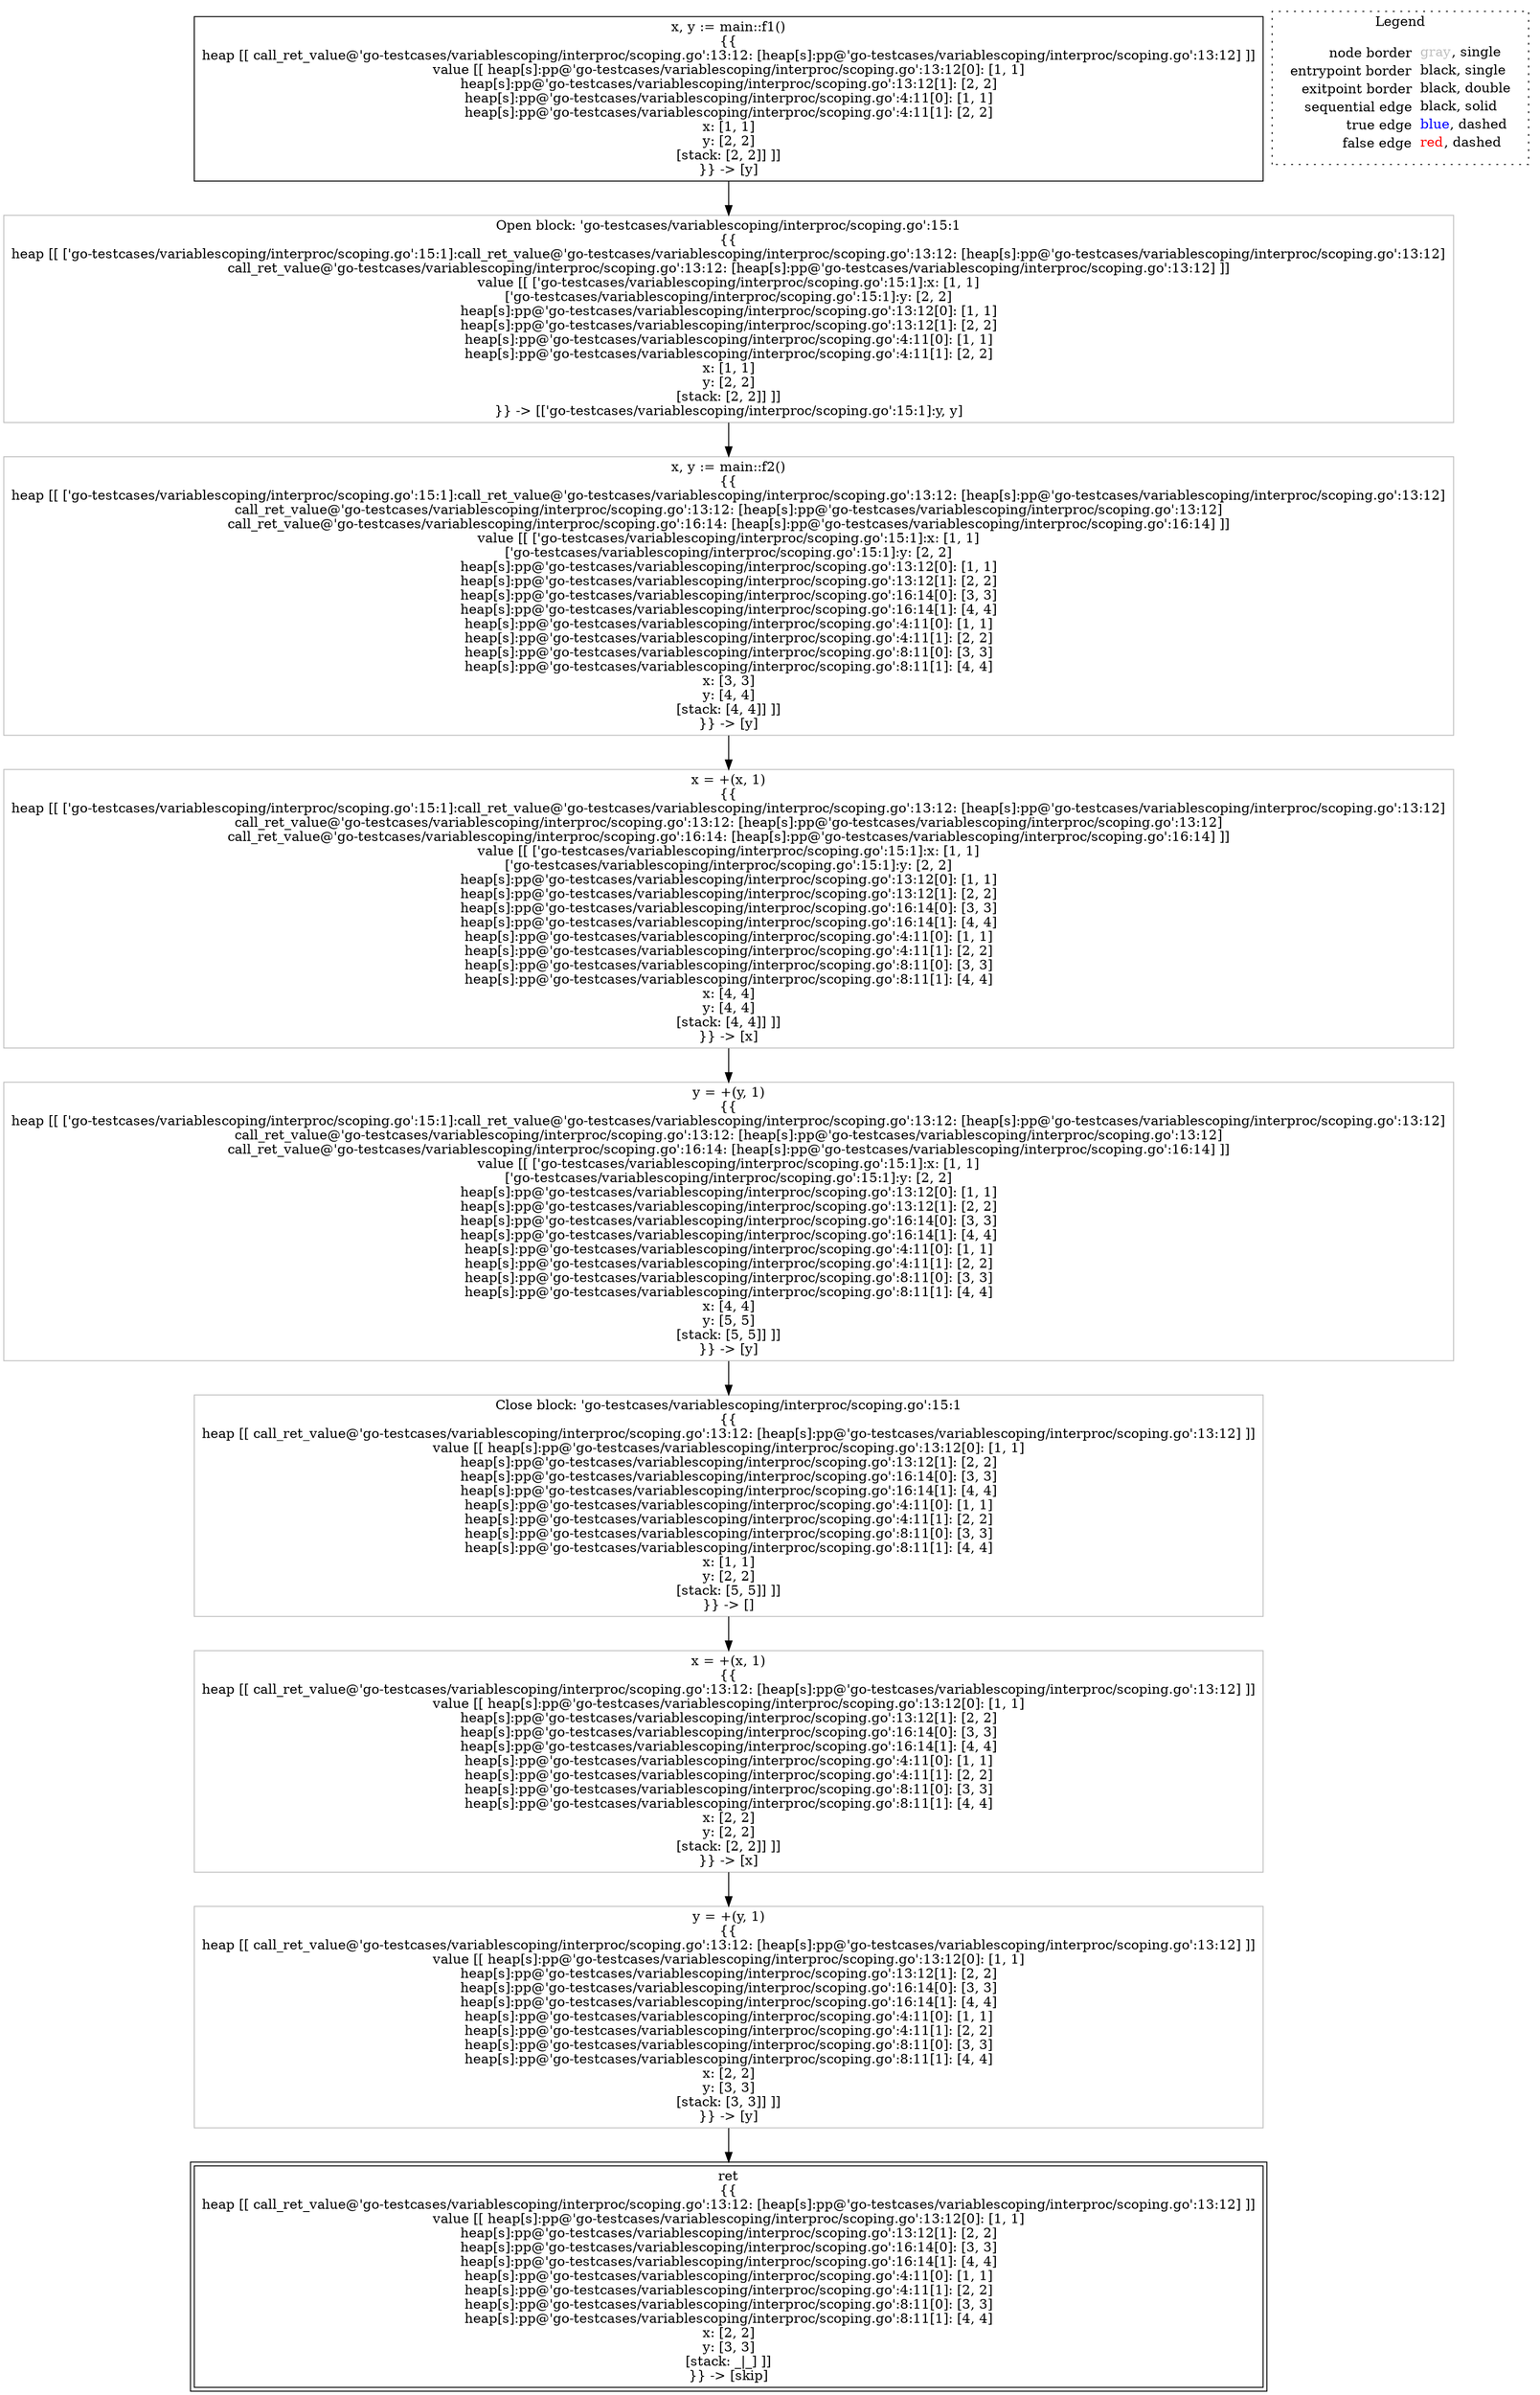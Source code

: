digraph {
	"node0" [shape="rect",color="black",label=<x, y := main::f1()<BR/>{{<BR/>heap [[ call_ret_value@'go-testcases/variablescoping/interproc/scoping.go':13:12: [heap[s]:pp@'go-testcases/variablescoping/interproc/scoping.go':13:12] ]]<BR/>value [[ heap[s]:pp@'go-testcases/variablescoping/interproc/scoping.go':13:12[0]: [1, 1]<BR/>heap[s]:pp@'go-testcases/variablescoping/interproc/scoping.go':13:12[1]: [2, 2]<BR/>heap[s]:pp@'go-testcases/variablescoping/interproc/scoping.go':4:11[0]: [1, 1]<BR/>heap[s]:pp@'go-testcases/variablescoping/interproc/scoping.go':4:11[1]: [2, 2]<BR/>x: [1, 1]<BR/>y: [2, 2]<BR/>[stack: [2, 2]] ]]<BR/>}} -&gt; [y]>];
	"node1" [shape="rect",color="gray",label=<Open block: 'go-testcases/variablescoping/interproc/scoping.go':15:1<BR/>{{<BR/>heap [[ ['go-testcases/variablescoping/interproc/scoping.go':15:1]:call_ret_value@'go-testcases/variablescoping/interproc/scoping.go':13:12: [heap[s]:pp@'go-testcases/variablescoping/interproc/scoping.go':13:12]<BR/>call_ret_value@'go-testcases/variablescoping/interproc/scoping.go':13:12: [heap[s]:pp@'go-testcases/variablescoping/interproc/scoping.go':13:12] ]]<BR/>value [[ ['go-testcases/variablescoping/interproc/scoping.go':15:1]:x: [1, 1]<BR/>['go-testcases/variablescoping/interproc/scoping.go':15:1]:y: [2, 2]<BR/>heap[s]:pp@'go-testcases/variablescoping/interproc/scoping.go':13:12[0]: [1, 1]<BR/>heap[s]:pp@'go-testcases/variablescoping/interproc/scoping.go':13:12[1]: [2, 2]<BR/>heap[s]:pp@'go-testcases/variablescoping/interproc/scoping.go':4:11[0]: [1, 1]<BR/>heap[s]:pp@'go-testcases/variablescoping/interproc/scoping.go':4:11[1]: [2, 2]<BR/>x: [1, 1]<BR/>y: [2, 2]<BR/>[stack: [2, 2]] ]]<BR/>}} -&gt; [['go-testcases/variablescoping/interproc/scoping.go':15:1]:y, y]>];
	"node2" [shape="rect",color="gray",label=<y = +(y, 1)<BR/>{{<BR/>heap [[ call_ret_value@'go-testcases/variablescoping/interproc/scoping.go':13:12: [heap[s]:pp@'go-testcases/variablescoping/interproc/scoping.go':13:12] ]]<BR/>value [[ heap[s]:pp@'go-testcases/variablescoping/interproc/scoping.go':13:12[0]: [1, 1]<BR/>heap[s]:pp@'go-testcases/variablescoping/interproc/scoping.go':13:12[1]: [2, 2]<BR/>heap[s]:pp@'go-testcases/variablescoping/interproc/scoping.go':16:14[0]: [3, 3]<BR/>heap[s]:pp@'go-testcases/variablescoping/interproc/scoping.go':16:14[1]: [4, 4]<BR/>heap[s]:pp@'go-testcases/variablescoping/interproc/scoping.go':4:11[0]: [1, 1]<BR/>heap[s]:pp@'go-testcases/variablescoping/interproc/scoping.go':4:11[1]: [2, 2]<BR/>heap[s]:pp@'go-testcases/variablescoping/interproc/scoping.go':8:11[0]: [3, 3]<BR/>heap[s]:pp@'go-testcases/variablescoping/interproc/scoping.go':8:11[1]: [4, 4]<BR/>x: [2, 2]<BR/>y: [3, 3]<BR/>[stack: [3, 3]] ]]<BR/>}} -&gt; [y]>];
	"node3" [shape="rect",color="gray",label=<y = +(y, 1)<BR/>{{<BR/>heap [[ ['go-testcases/variablescoping/interproc/scoping.go':15:1]:call_ret_value@'go-testcases/variablescoping/interproc/scoping.go':13:12: [heap[s]:pp@'go-testcases/variablescoping/interproc/scoping.go':13:12]<BR/>call_ret_value@'go-testcases/variablescoping/interproc/scoping.go':13:12: [heap[s]:pp@'go-testcases/variablescoping/interproc/scoping.go':13:12]<BR/>call_ret_value@'go-testcases/variablescoping/interproc/scoping.go':16:14: [heap[s]:pp@'go-testcases/variablescoping/interproc/scoping.go':16:14] ]]<BR/>value [[ ['go-testcases/variablescoping/interproc/scoping.go':15:1]:x: [1, 1]<BR/>['go-testcases/variablescoping/interproc/scoping.go':15:1]:y: [2, 2]<BR/>heap[s]:pp@'go-testcases/variablescoping/interproc/scoping.go':13:12[0]: [1, 1]<BR/>heap[s]:pp@'go-testcases/variablescoping/interproc/scoping.go':13:12[1]: [2, 2]<BR/>heap[s]:pp@'go-testcases/variablescoping/interproc/scoping.go':16:14[0]: [3, 3]<BR/>heap[s]:pp@'go-testcases/variablescoping/interproc/scoping.go':16:14[1]: [4, 4]<BR/>heap[s]:pp@'go-testcases/variablescoping/interproc/scoping.go':4:11[0]: [1, 1]<BR/>heap[s]:pp@'go-testcases/variablescoping/interproc/scoping.go':4:11[1]: [2, 2]<BR/>heap[s]:pp@'go-testcases/variablescoping/interproc/scoping.go':8:11[0]: [3, 3]<BR/>heap[s]:pp@'go-testcases/variablescoping/interproc/scoping.go':8:11[1]: [4, 4]<BR/>x: [4, 4]<BR/>y: [5, 5]<BR/>[stack: [5, 5]] ]]<BR/>}} -&gt; [y]>];
	"node4" [shape="rect",color="gray",label=<Close block: 'go-testcases/variablescoping/interproc/scoping.go':15:1<BR/>{{<BR/>heap [[ call_ret_value@'go-testcases/variablescoping/interproc/scoping.go':13:12: [heap[s]:pp@'go-testcases/variablescoping/interproc/scoping.go':13:12] ]]<BR/>value [[ heap[s]:pp@'go-testcases/variablescoping/interproc/scoping.go':13:12[0]: [1, 1]<BR/>heap[s]:pp@'go-testcases/variablescoping/interproc/scoping.go':13:12[1]: [2, 2]<BR/>heap[s]:pp@'go-testcases/variablescoping/interproc/scoping.go':16:14[0]: [3, 3]<BR/>heap[s]:pp@'go-testcases/variablescoping/interproc/scoping.go':16:14[1]: [4, 4]<BR/>heap[s]:pp@'go-testcases/variablescoping/interproc/scoping.go':4:11[0]: [1, 1]<BR/>heap[s]:pp@'go-testcases/variablescoping/interproc/scoping.go':4:11[1]: [2, 2]<BR/>heap[s]:pp@'go-testcases/variablescoping/interproc/scoping.go':8:11[0]: [3, 3]<BR/>heap[s]:pp@'go-testcases/variablescoping/interproc/scoping.go':8:11[1]: [4, 4]<BR/>x: [1, 1]<BR/>y: [2, 2]<BR/>[stack: [5, 5]] ]]<BR/>}} -&gt; []>];
	"node5" [shape="rect",color="black",peripheries="2",label=<ret<BR/>{{<BR/>heap [[ call_ret_value@'go-testcases/variablescoping/interproc/scoping.go':13:12: [heap[s]:pp@'go-testcases/variablescoping/interproc/scoping.go':13:12] ]]<BR/>value [[ heap[s]:pp@'go-testcases/variablescoping/interproc/scoping.go':13:12[0]: [1, 1]<BR/>heap[s]:pp@'go-testcases/variablescoping/interproc/scoping.go':13:12[1]: [2, 2]<BR/>heap[s]:pp@'go-testcases/variablescoping/interproc/scoping.go':16:14[0]: [3, 3]<BR/>heap[s]:pp@'go-testcases/variablescoping/interproc/scoping.go':16:14[1]: [4, 4]<BR/>heap[s]:pp@'go-testcases/variablescoping/interproc/scoping.go':4:11[0]: [1, 1]<BR/>heap[s]:pp@'go-testcases/variablescoping/interproc/scoping.go':4:11[1]: [2, 2]<BR/>heap[s]:pp@'go-testcases/variablescoping/interproc/scoping.go':8:11[0]: [3, 3]<BR/>heap[s]:pp@'go-testcases/variablescoping/interproc/scoping.go':8:11[1]: [4, 4]<BR/>x: [2, 2]<BR/>y: [3, 3]<BR/>[stack: _|_] ]]<BR/>}} -&gt; [skip]>];
	"node6" [shape="rect",color="gray",label=<x = +(x, 1)<BR/>{{<BR/>heap [[ call_ret_value@'go-testcases/variablescoping/interproc/scoping.go':13:12: [heap[s]:pp@'go-testcases/variablescoping/interproc/scoping.go':13:12] ]]<BR/>value [[ heap[s]:pp@'go-testcases/variablescoping/interproc/scoping.go':13:12[0]: [1, 1]<BR/>heap[s]:pp@'go-testcases/variablescoping/interproc/scoping.go':13:12[1]: [2, 2]<BR/>heap[s]:pp@'go-testcases/variablescoping/interproc/scoping.go':16:14[0]: [3, 3]<BR/>heap[s]:pp@'go-testcases/variablescoping/interproc/scoping.go':16:14[1]: [4, 4]<BR/>heap[s]:pp@'go-testcases/variablescoping/interproc/scoping.go':4:11[0]: [1, 1]<BR/>heap[s]:pp@'go-testcases/variablescoping/interproc/scoping.go':4:11[1]: [2, 2]<BR/>heap[s]:pp@'go-testcases/variablescoping/interproc/scoping.go':8:11[0]: [3, 3]<BR/>heap[s]:pp@'go-testcases/variablescoping/interproc/scoping.go':8:11[1]: [4, 4]<BR/>x: [2, 2]<BR/>y: [2, 2]<BR/>[stack: [2, 2]] ]]<BR/>}} -&gt; [x]>];
	"node7" [shape="rect",color="gray",label=<x = +(x, 1)<BR/>{{<BR/>heap [[ ['go-testcases/variablescoping/interproc/scoping.go':15:1]:call_ret_value@'go-testcases/variablescoping/interproc/scoping.go':13:12: [heap[s]:pp@'go-testcases/variablescoping/interproc/scoping.go':13:12]<BR/>call_ret_value@'go-testcases/variablescoping/interproc/scoping.go':13:12: [heap[s]:pp@'go-testcases/variablescoping/interproc/scoping.go':13:12]<BR/>call_ret_value@'go-testcases/variablescoping/interproc/scoping.go':16:14: [heap[s]:pp@'go-testcases/variablescoping/interproc/scoping.go':16:14] ]]<BR/>value [[ ['go-testcases/variablescoping/interproc/scoping.go':15:1]:x: [1, 1]<BR/>['go-testcases/variablescoping/interproc/scoping.go':15:1]:y: [2, 2]<BR/>heap[s]:pp@'go-testcases/variablescoping/interproc/scoping.go':13:12[0]: [1, 1]<BR/>heap[s]:pp@'go-testcases/variablescoping/interproc/scoping.go':13:12[1]: [2, 2]<BR/>heap[s]:pp@'go-testcases/variablescoping/interproc/scoping.go':16:14[0]: [3, 3]<BR/>heap[s]:pp@'go-testcases/variablescoping/interproc/scoping.go':16:14[1]: [4, 4]<BR/>heap[s]:pp@'go-testcases/variablescoping/interproc/scoping.go':4:11[0]: [1, 1]<BR/>heap[s]:pp@'go-testcases/variablescoping/interproc/scoping.go':4:11[1]: [2, 2]<BR/>heap[s]:pp@'go-testcases/variablescoping/interproc/scoping.go':8:11[0]: [3, 3]<BR/>heap[s]:pp@'go-testcases/variablescoping/interproc/scoping.go':8:11[1]: [4, 4]<BR/>x: [4, 4]<BR/>y: [4, 4]<BR/>[stack: [4, 4]] ]]<BR/>}} -&gt; [x]>];
	"node8" [shape="rect",color="gray",label=<x, y := main::f2()<BR/>{{<BR/>heap [[ ['go-testcases/variablescoping/interproc/scoping.go':15:1]:call_ret_value@'go-testcases/variablescoping/interproc/scoping.go':13:12: [heap[s]:pp@'go-testcases/variablescoping/interproc/scoping.go':13:12]<BR/>call_ret_value@'go-testcases/variablescoping/interproc/scoping.go':13:12: [heap[s]:pp@'go-testcases/variablescoping/interproc/scoping.go':13:12]<BR/>call_ret_value@'go-testcases/variablescoping/interproc/scoping.go':16:14: [heap[s]:pp@'go-testcases/variablescoping/interproc/scoping.go':16:14] ]]<BR/>value [[ ['go-testcases/variablescoping/interproc/scoping.go':15:1]:x: [1, 1]<BR/>['go-testcases/variablescoping/interproc/scoping.go':15:1]:y: [2, 2]<BR/>heap[s]:pp@'go-testcases/variablescoping/interproc/scoping.go':13:12[0]: [1, 1]<BR/>heap[s]:pp@'go-testcases/variablescoping/interproc/scoping.go':13:12[1]: [2, 2]<BR/>heap[s]:pp@'go-testcases/variablescoping/interproc/scoping.go':16:14[0]: [3, 3]<BR/>heap[s]:pp@'go-testcases/variablescoping/interproc/scoping.go':16:14[1]: [4, 4]<BR/>heap[s]:pp@'go-testcases/variablescoping/interproc/scoping.go':4:11[0]: [1, 1]<BR/>heap[s]:pp@'go-testcases/variablescoping/interproc/scoping.go':4:11[1]: [2, 2]<BR/>heap[s]:pp@'go-testcases/variablescoping/interproc/scoping.go':8:11[0]: [3, 3]<BR/>heap[s]:pp@'go-testcases/variablescoping/interproc/scoping.go':8:11[1]: [4, 4]<BR/>x: [3, 3]<BR/>y: [4, 4]<BR/>[stack: [4, 4]] ]]<BR/>}} -&gt; [y]>];
	"node1" -> "node8" [color="black"];
	"node2" -> "node5" [color="black"];
	"node3" -> "node4" [color="black"];
	"node4" -> "node6" [color="black"];
	"node0" -> "node1" [color="black"];
	"node6" -> "node2" [color="black"];
	"node7" -> "node3" [color="black"];
	"node8" -> "node7" [color="black"];
subgraph cluster_legend {
	label="Legend";
	style=dotted;
	node [shape=plaintext];
	"legend" [label=<<table border="0" cellpadding="2" cellspacing="0" cellborder="0"><tr><td align="right">node border&nbsp;</td><td align="left"><font color="gray">gray</font>, single</td></tr><tr><td align="right">entrypoint border&nbsp;</td><td align="left"><font color="black">black</font>, single</td></tr><tr><td align="right">exitpoint border&nbsp;</td><td align="left"><font color="black">black</font>, double</td></tr><tr><td align="right">sequential edge&nbsp;</td><td align="left"><font color="black">black</font>, solid</td></tr><tr><td align="right">true edge&nbsp;</td><td align="left"><font color="blue">blue</font>, dashed</td></tr><tr><td align="right">false edge&nbsp;</td><td align="left"><font color="red">red</font>, dashed</td></tr></table>>];
}

}
